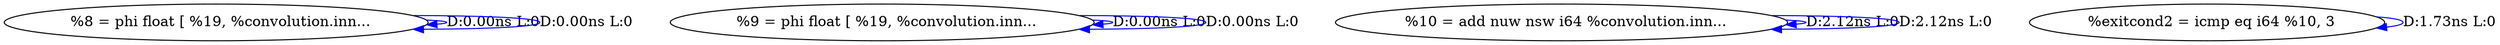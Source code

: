 digraph {
Node0x281c310[label="  %8 = phi float [ %19, %convolution.inn..."];
Node0x281c310 -> Node0x281c310[label="D:0.00ns L:0",color=blue];
Node0x281c310 -> Node0x281c310[label="D:0.00ns L:0",color=blue];
Node0x281c3f0[label="  %9 = phi float [ %19, %convolution.inn..."];
Node0x281c3f0 -> Node0x281c3f0[label="D:0.00ns L:0",color=blue];
Node0x281c3f0 -> Node0x281c3f0[label="D:0.00ns L:0",color=blue];
Node0x281c4d0[label="  %10 = add nuw nsw i64 %convolution.inn..."];
Node0x281c4d0 -> Node0x281c4d0[label="D:2.12ns L:0",color=blue];
Node0x281c4d0 -> Node0x281c4d0[label="D:2.12ns L:0",color=blue];
Node0x281c5b0[label="  %exitcond2 = icmp eq i64 %10, 3"];
Node0x281c5b0 -> Node0x281c5b0[label="D:1.73ns L:0",color=blue];
}
